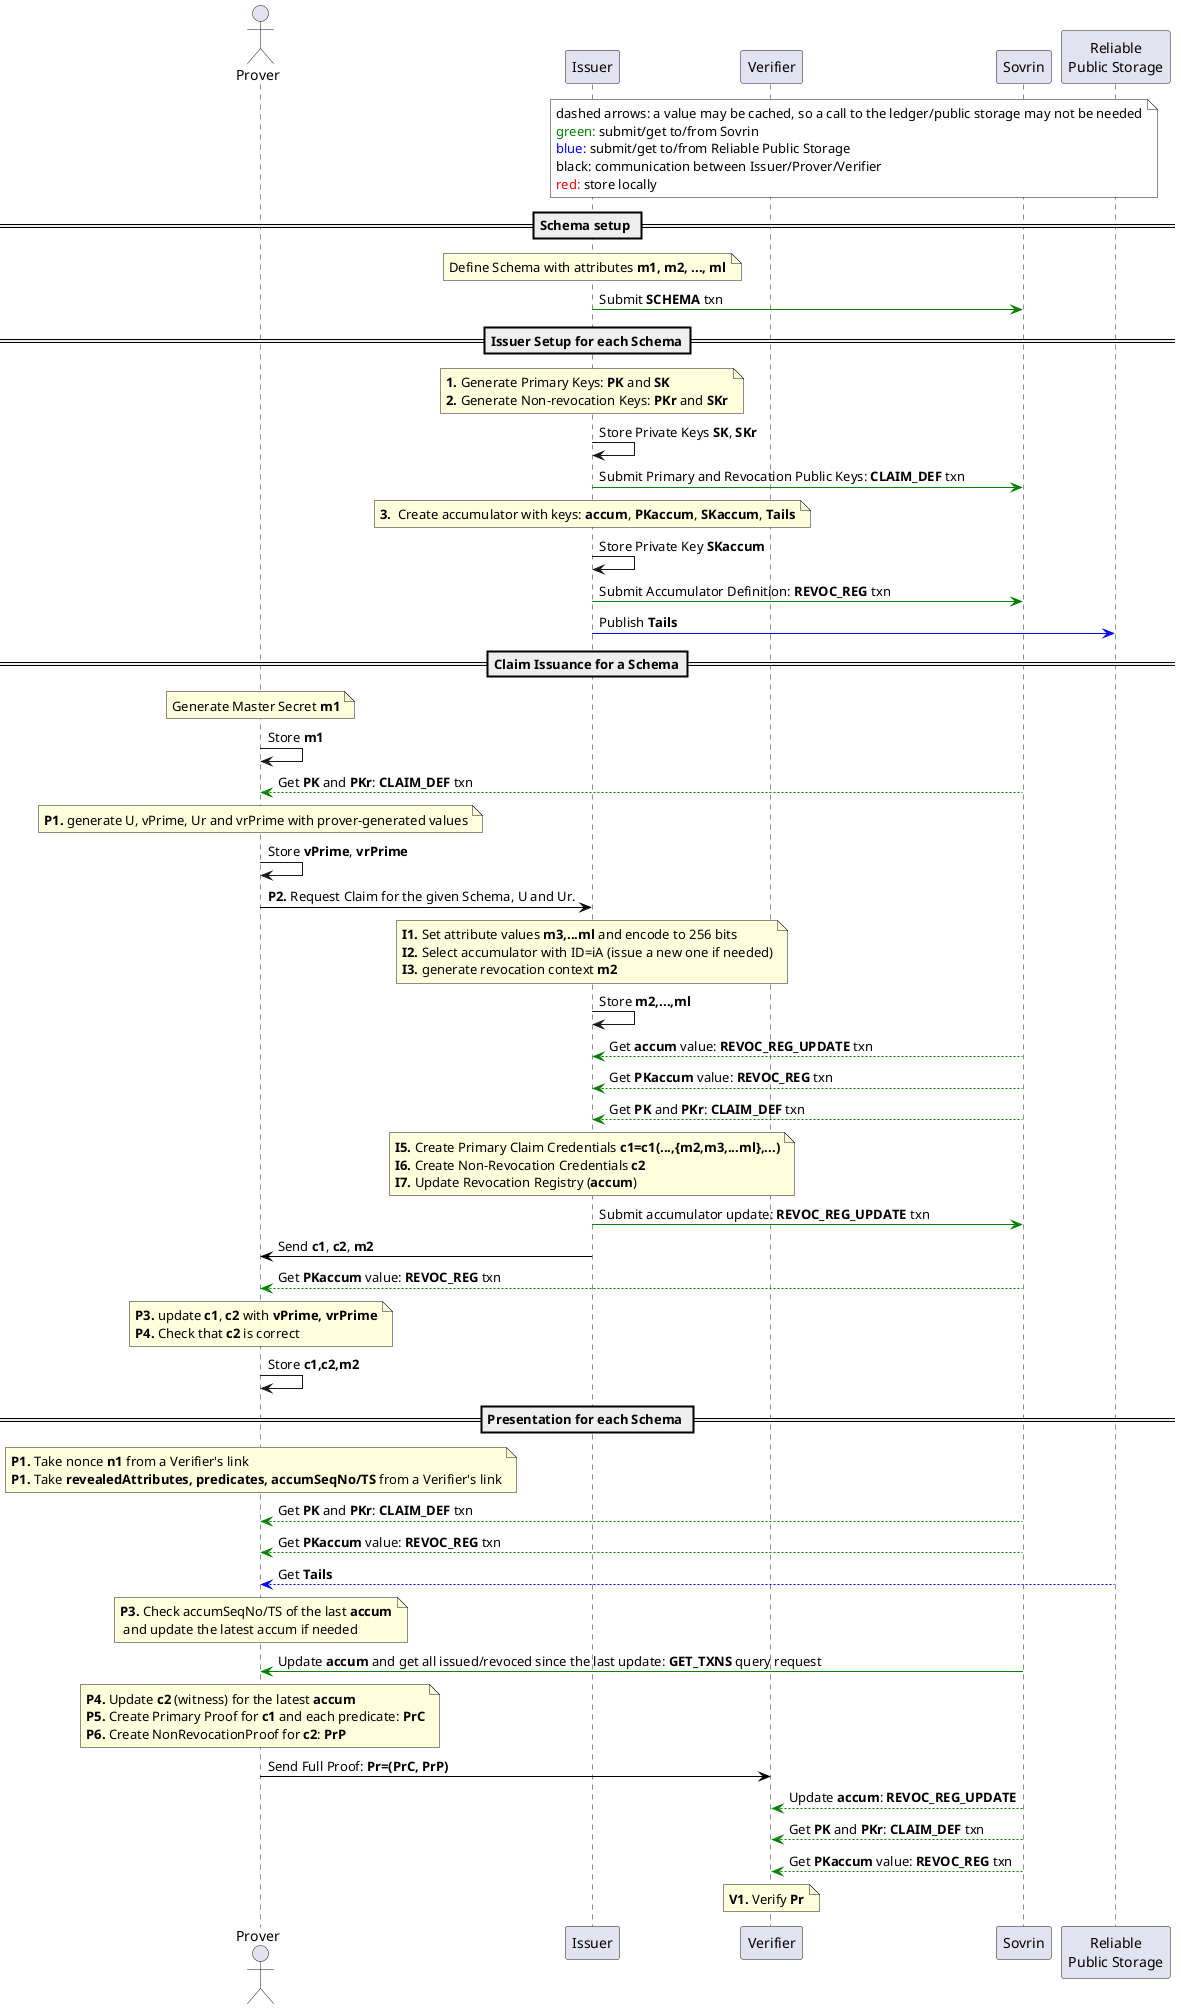 @startuml
actor Prover as P
participant "Issuer" as I
participant "Verifier" as V
participant "Sovrin" as S
participant "Reliable\nPublic Storage" as D

note over I, D #white
    dashed arrows: a value may be cached, so a call to the ledger/public storage may not be needed
    <font color=green>green:</font> submit/get to/from Sovrin
    <font color=blue>blue:</font> submit/get to/from Reliable Public Storage
    black: communication between Issuer/Prover/Verifier
    <font color=red>red:</font> store locally
endnote

== Schema setup ==

note over I: Define Schema with attributes **m1, m2, ..., ml**

I -[#green]> S: Submit **SCHEMA** txn

== Issuer Setup for each Schema==

note over I: **1.** Generate Primary Keys: **PK** and **SK**\n**2.** Generate Non-revocation Keys: **PKr** and **SKr**

I -> I: Store Private Keys **SK**, **SKr**

I -[#green]> S: Submit Primary and Revocation Public Keys: **CLAIM_DEF** txn


note over I:**3.**  Create accumulator with keys: **accum**, **PKaccum**, **SKaccum**, **Tails**

I -> I: Store Private Key **SKaccum**

I -[#green]> S: Submit Accumulator Definition: **REVOC_REG** txn

I -[#blue]> D: Publish **Tails**


== Claim Issuance for a Schema==


note over P: Generate Master Secret **m1**

P -> P: Store **m1**

S -[#green]-> P: Get **PK** and **PKr**: **CLAIM_DEF** txn

note over P: **P1.** generate U, vPrime, Ur and vrPrime with prover-generated values

P -> P: Store **vPrime**, **vrPrime**

P -[#black]> I: **P2.** Request Claim for the given Schema, U and Ur.

note over I
    **I1.** Set attribute values **m3,...ml** and encode to 256 bits
    **I2.** Select accumulator with ID=iA (issue a new one if needed)
    **I3.** generate revocation context **m2**
end note

I -> I: Store **m2,...,ml**

S -[#green]-> I: Get **accum** value: **REVOC_REG_UPDATE** txn

S -[#green]-> I: Get **PKaccum** value: **REVOC_REG** txn

S -[#green]-> I: Get **PK** and **PKr**: **CLAIM_DEF** txn


note over I
    **I5.** Create Primary Claim Credentials **c1=c1(...,{m2,m3,...ml},...)**
    **I6.** Create Non-Revocation Credentials **c2**
    **I7.** Update Revocation Registry (**accum**)
end note

I -[#green]> S: Submit accumulator update: **REVOC_REG_UPDATE** txn

I -[#black]> P: Send **c1**, **c2**, **m2**

S -[#green]-> P: Get **PKaccum** value: **REVOC_REG** txn

note over P
    **P3.** update **c1**, **c2** with **vPrime, vrPrime**
    **P4.** Check that **c2** is correct
end note

P -> P: Store **c1,c2,m2**


== Presentation for each Schema ==

note over P
    **P1.** Take nonce **n1** from a Verifier's link
    **P1.** Take **revealedAttributes, predicates, accumSeqNo/TS** from a Verifier's link
end note

S -[#green]-> P: Get **PK** and **PKr**: **CLAIM_DEF** txn

S -[#green]-> P: Get **PKaccum** value: **REVOC_REG** txn

D -[#blue]-> P: Get **Tails**

note over P: **P3.** Check accumSeqNo/TS of the last **accum**\n and update the latest accum if needed

S -[#green]> P: Update **accum** and get all issued/revoced since the last update: **GET_TXNS** query request

note over P
    **P4.** Update **c2** (witness) for the latest **accum**
    **P5.** Create Primary Proof for **c1** and each predicate: **PrC**
    **P6.** Create NonRevocationProof for **c2**: **PrP**
end note

P -[#black]> V: Send Full Proof: **Pr=(PrC, PrP)**

S -[#green]-> V: Update **accum**: **REVOC_REG_UPDATE**

S -[#green]-> V: Get **PK** and **PKr**: **CLAIM_DEF** txn

S -[#green]-> V: Get **PKaccum** value: **REVOC_REG** txn

note over V: **V1.** Verify **Pr**



@enduml